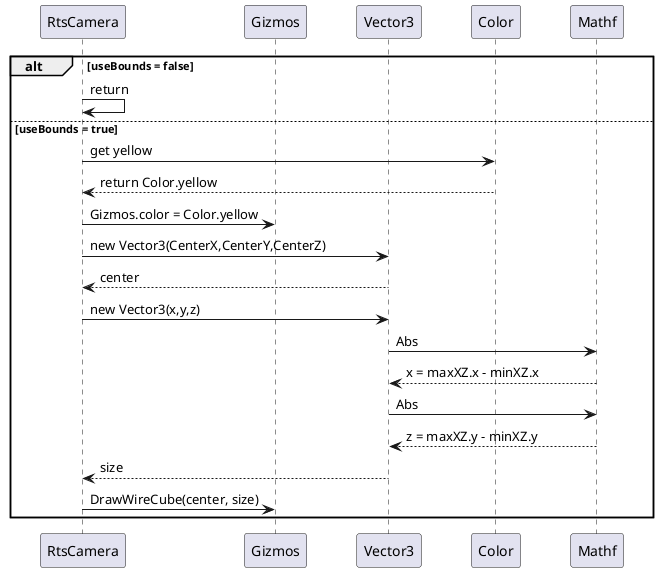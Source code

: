 ﻿@startuml
skinparam Shadowing false
skinparam ParticipantPadding 20

participant RtsCamera
participant Gizmos
participant Vector3
participant Color
participant Mathf

alt useBounds = false
    RtsCamera -> RtsCamera : return
else useBounds = true
    RtsCamera -> Color : get yellow
    Color --> RtsCamera : return Color.yellow
    RtsCamera -> Gizmos : Gizmos.color = Color.yellow

    RtsCamera -> Vector3 : new Vector3(CenterX,CenterY,CenterZ)
    Vector3 --> RtsCamera : center

    RtsCamera -> Vector3 : new Vector3(x,y,z)
    Vector3 -> Mathf : Abs
    Mathf --> Vector3 : x = maxXZ.x - minXZ.x
    Vector3 -> Mathf : Abs
    Mathf --> Vector3 : z = maxXZ.y - minXZ.y 
    Vector3 --> RtsCamera : size

    RtsCamera -> Gizmos: DrawWireCube(center, size)

end alt


@enduml